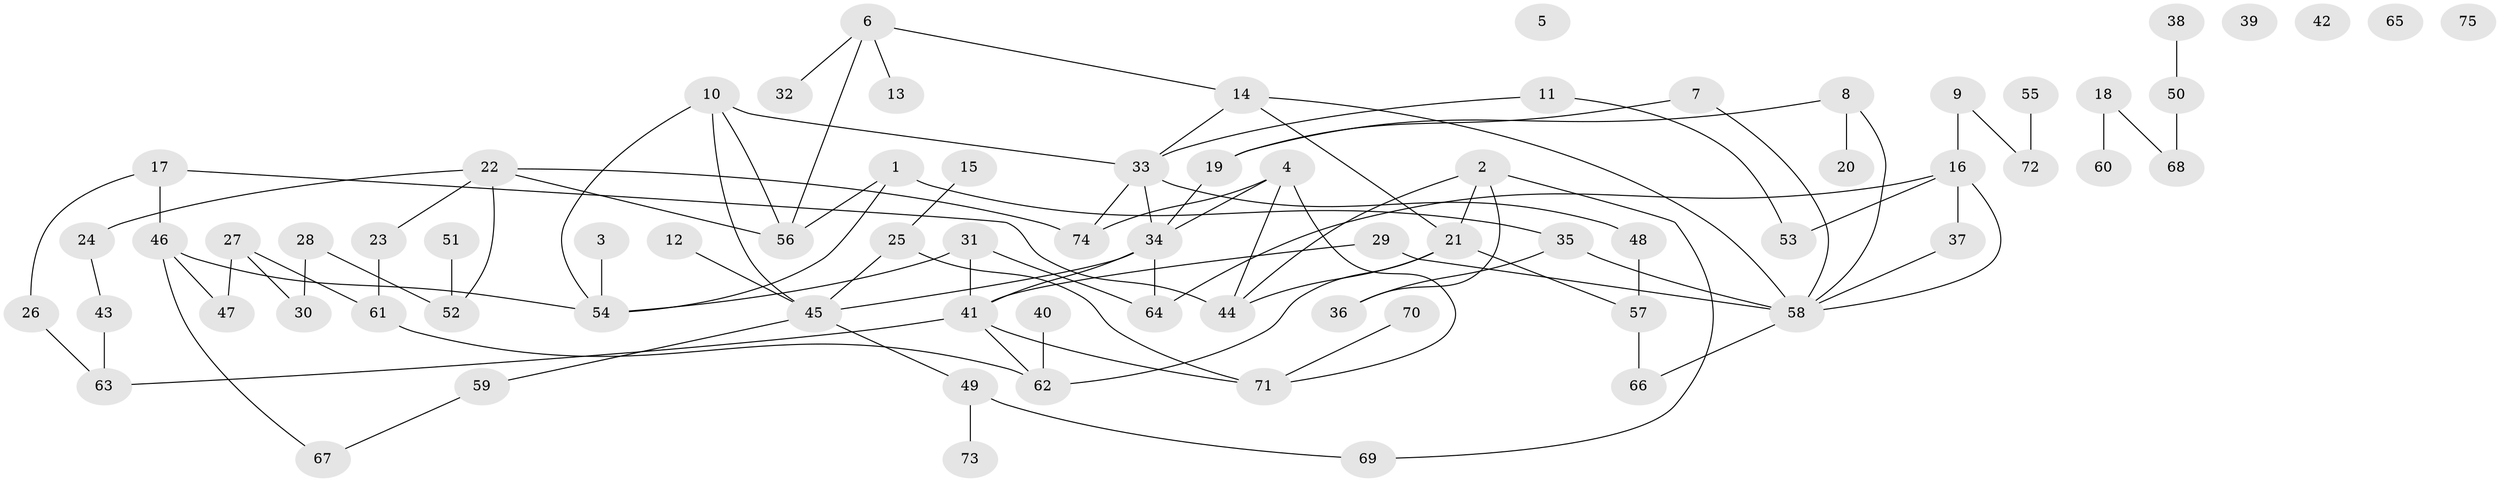 // Generated by graph-tools (version 1.1) at 2025/33/03/09/25 02:33:29]
// undirected, 75 vertices, 98 edges
graph export_dot {
graph [start="1"]
  node [color=gray90,style=filled];
  1;
  2;
  3;
  4;
  5;
  6;
  7;
  8;
  9;
  10;
  11;
  12;
  13;
  14;
  15;
  16;
  17;
  18;
  19;
  20;
  21;
  22;
  23;
  24;
  25;
  26;
  27;
  28;
  29;
  30;
  31;
  32;
  33;
  34;
  35;
  36;
  37;
  38;
  39;
  40;
  41;
  42;
  43;
  44;
  45;
  46;
  47;
  48;
  49;
  50;
  51;
  52;
  53;
  54;
  55;
  56;
  57;
  58;
  59;
  60;
  61;
  62;
  63;
  64;
  65;
  66;
  67;
  68;
  69;
  70;
  71;
  72;
  73;
  74;
  75;
  1 -- 35;
  1 -- 54;
  1 -- 56;
  2 -- 21;
  2 -- 36;
  2 -- 44;
  2 -- 69;
  3 -- 54;
  4 -- 34;
  4 -- 44;
  4 -- 71;
  4 -- 74;
  6 -- 13;
  6 -- 14;
  6 -- 32;
  6 -- 56;
  7 -- 19;
  7 -- 58;
  8 -- 19;
  8 -- 20;
  8 -- 58;
  9 -- 16;
  9 -- 72;
  10 -- 33;
  10 -- 45;
  10 -- 54;
  10 -- 56;
  11 -- 33;
  11 -- 53;
  12 -- 45;
  14 -- 21;
  14 -- 33;
  14 -- 58;
  15 -- 25;
  16 -- 37;
  16 -- 53;
  16 -- 58;
  16 -- 64;
  17 -- 26;
  17 -- 44;
  17 -- 46;
  18 -- 60;
  18 -- 68;
  19 -- 34;
  21 -- 44;
  21 -- 57;
  21 -- 62;
  22 -- 23;
  22 -- 24;
  22 -- 52;
  22 -- 56;
  22 -- 74;
  23 -- 61;
  24 -- 43;
  25 -- 45;
  25 -- 71;
  26 -- 63;
  27 -- 30;
  27 -- 47;
  27 -- 61;
  28 -- 30;
  28 -- 52;
  29 -- 41;
  29 -- 58;
  31 -- 41;
  31 -- 54;
  31 -- 64;
  33 -- 34;
  33 -- 48;
  33 -- 74;
  34 -- 41;
  34 -- 45;
  34 -- 64;
  35 -- 36;
  35 -- 58;
  37 -- 58;
  38 -- 50;
  40 -- 62;
  41 -- 62;
  41 -- 63;
  41 -- 71;
  43 -- 63;
  45 -- 49;
  45 -- 59;
  46 -- 47;
  46 -- 54;
  46 -- 67;
  48 -- 57;
  49 -- 69;
  49 -- 73;
  50 -- 68;
  51 -- 52;
  55 -- 72;
  57 -- 66;
  58 -- 66;
  59 -- 67;
  61 -- 62;
  70 -- 71;
}
